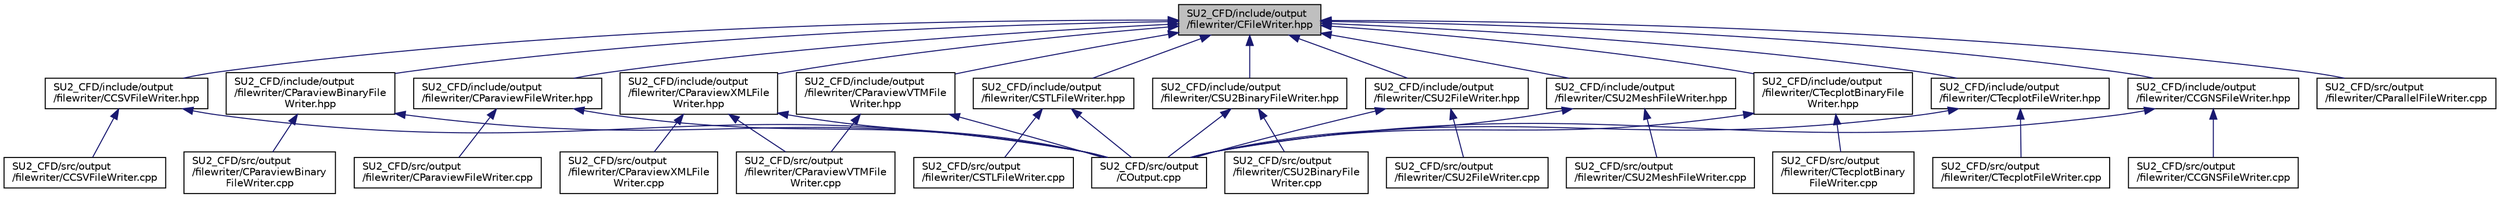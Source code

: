digraph "SU2_CFD/include/output/filewriter/CFileWriter.hpp"
{
 // LATEX_PDF_SIZE
  edge [fontname="Helvetica",fontsize="10",labelfontname="Helvetica",labelfontsize="10"];
  node [fontname="Helvetica",fontsize="10",shape=record];
  Node1 [label="SU2_CFD/include/output\l/filewriter/CFileWriter.hpp",height=0.2,width=0.4,color="black", fillcolor="grey75", style="filled", fontcolor="black",tooltip="Headers fo the file writer class."];
  Node1 -> Node2 [dir="back",color="midnightblue",fontsize="10",style="solid",fontname="Helvetica"];
  Node2 [label="SU2_CFD/include/output\l/filewriter/CCGNSFileWriter.hpp",height=0.2,width=0.4,color="black", fillcolor="white", style="filled",URL="$CCGNSFileWriter_8hpp.html",tooltip="Headers for CGNS file writer class."];
  Node2 -> Node3 [dir="back",color="midnightblue",fontsize="10",style="solid",fontname="Helvetica"];
  Node3 [label="SU2_CFD/src/output\l/COutput.cpp",height=0.2,width=0.4,color="black", fillcolor="white", style="filled",URL="$COutput_8cpp.html",tooltip="Main subroutines for output solver information."];
  Node2 -> Node4 [dir="back",color="midnightblue",fontsize="10",style="solid",fontname="Helvetica"];
  Node4 [label="SU2_CFD/src/output\l/filewriter/CCGNSFileWriter.cpp",height=0.2,width=0.4,color="black", fillcolor="white", style="filled",URL="$CCGNSFileWriter_8cpp.html",tooltip="Filewriter class for CGNS format."];
  Node1 -> Node5 [dir="back",color="midnightblue",fontsize="10",style="solid",fontname="Helvetica"];
  Node5 [label="SU2_CFD/include/output\l/filewriter/CCSVFileWriter.hpp",height=0.2,width=0.4,color="black", fillcolor="white", style="filled",URL="$CCSVFileWriter_8hpp.html",tooltip="Headers fo the CSV file writer class."];
  Node5 -> Node3 [dir="back",color="midnightblue",fontsize="10",style="solid",fontname="Helvetica"];
  Node5 -> Node6 [dir="back",color="midnightblue",fontsize="10",style="solid",fontname="Helvetica"];
  Node6 [label="SU2_CFD/src/output\l/filewriter/CCSVFileWriter.cpp",height=0.2,width=0.4,color="black", fillcolor="white", style="filled",URL="$CCSVFileWriter_8cpp.html",tooltip="CSV Writer output class."];
  Node1 -> Node7 [dir="back",color="midnightblue",fontsize="10",style="solid",fontname="Helvetica"];
  Node7 [label="SU2_CFD/include/output\l/filewriter/CParaviewBinaryFile\lWriter.hpp",height=0.2,width=0.4,color="black", fillcolor="white", style="filled",URL="$CParaviewBinaryFileWriter_8hpp.html",tooltip="Headers fo paraview binary file writer class."];
  Node7 -> Node3 [dir="back",color="midnightblue",fontsize="10",style="solid",fontname="Helvetica"];
  Node7 -> Node8 [dir="back",color="midnightblue",fontsize="10",style="solid",fontname="Helvetica"];
  Node8 [label="SU2_CFD/src/output\l/filewriter/CParaviewBinary\lFileWriter.cpp",height=0.2,width=0.4,color="black", fillcolor="white", style="filled",URL="$CParaviewBinaryFileWriter_8cpp.html",tooltip="Filewriter class for Paraview binary format."];
  Node1 -> Node9 [dir="back",color="midnightblue",fontsize="10",style="solid",fontname="Helvetica"];
  Node9 [label="SU2_CFD/include/output\l/filewriter/CParaviewFileWriter.hpp",height=0.2,width=0.4,color="black", fillcolor="white", style="filled",URL="$CParaviewFileWriter_8hpp.html",tooltip="Headers fo the paraview file writer class."];
  Node9 -> Node3 [dir="back",color="midnightblue",fontsize="10",style="solid",fontname="Helvetica"];
  Node9 -> Node10 [dir="back",color="midnightblue",fontsize="10",style="solid",fontname="Helvetica"];
  Node10 [label="SU2_CFD/src/output\l/filewriter/CParaviewFileWriter.cpp",height=0.2,width=0.4,color="black", fillcolor="white", style="filled",URL="$CParaviewFileWriter_8cpp.html",tooltip="Filewriter class for Paraview ASCII format."];
  Node1 -> Node11 [dir="back",color="midnightblue",fontsize="10",style="solid",fontname="Helvetica"];
  Node11 [label="SU2_CFD/include/output\l/filewriter/CParaviewVTMFile\lWriter.hpp",height=0.2,width=0.4,color="black", fillcolor="white", style="filled",URL="$CParaviewVTMFileWriter_8hpp.html",tooltip="Headers fo paraview binary file writer class."];
  Node11 -> Node3 [dir="back",color="midnightblue",fontsize="10",style="solid",fontname="Helvetica"];
  Node11 -> Node12 [dir="back",color="midnightblue",fontsize="10",style="solid",fontname="Helvetica"];
  Node12 [label="SU2_CFD/src/output\l/filewriter/CParaviewVTMFile\lWriter.cpp",height=0.2,width=0.4,color="black", fillcolor="white", style="filled",URL="$CParaviewVTMFileWriter_8cpp.html",tooltip="Filewriter class for Paraview binary format."];
  Node1 -> Node13 [dir="back",color="midnightblue",fontsize="10",style="solid",fontname="Helvetica"];
  Node13 [label="SU2_CFD/include/output\l/filewriter/CParaviewXMLFile\lWriter.hpp",height=0.2,width=0.4,color="black", fillcolor="white", style="filled",URL="$CParaviewXMLFileWriter_8hpp.html",tooltip="Headers fo paraview binary file writer class."];
  Node13 -> Node3 [dir="back",color="midnightblue",fontsize="10",style="solid",fontname="Helvetica"];
  Node13 -> Node12 [dir="back",color="midnightblue",fontsize="10",style="solid",fontname="Helvetica"];
  Node13 -> Node14 [dir="back",color="midnightblue",fontsize="10",style="solid",fontname="Helvetica"];
  Node14 [label="SU2_CFD/src/output\l/filewriter/CParaviewXMLFile\lWriter.cpp",height=0.2,width=0.4,color="black", fillcolor="white", style="filled",URL="$CParaviewXMLFileWriter_8cpp.html",tooltip="Filewriter class for Paraview binary format."];
  Node1 -> Node15 [dir="back",color="midnightblue",fontsize="10",style="solid",fontname="Helvetica"];
  Node15 [label="SU2_CFD/include/output\l/filewriter/CSTLFileWriter.hpp",height=0.2,width=0.4,color="black", fillcolor="white", style="filled",URL="$CSTLFileWriter_8hpp.html",tooltip="Headers fo the STL file writer class."];
  Node15 -> Node3 [dir="back",color="midnightblue",fontsize="10",style="solid",fontname="Helvetica"];
  Node15 -> Node16 [dir="back",color="midnightblue",fontsize="10",style="solid",fontname="Helvetica"];
  Node16 [label="SU2_CFD/src/output\l/filewriter/CSTLFileWriter.cpp",height=0.2,width=0.4,color="black", fillcolor="white", style="filled",URL="$CSTLFileWriter_8cpp.html",tooltip="STL Writer output class."];
  Node1 -> Node17 [dir="back",color="midnightblue",fontsize="10",style="solid",fontname="Helvetica"];
  Node17 [label="SU2_CFD/include/output\l/filewriter/CSU2BinaryFileWriter.hpp",height=0.2,width=0.4,color="black", fillcolor="white", style="filled",URL="$CSU2BinaryFileWriter_8hpp.html",tooltip="Headers fo the SU2 binary file writer class."];
  Node17 -> Node3 [dir="back",color="midnightblue",fontsize="10",style="solid",fontname="Helvetica"];
  Node17 -> Node18 [dir="back",color="midnightblue",fontsize="10",style="solid",fontname="Helvetica"];
  Node18 [label="SU2_CFD/src/output\l/filewriter/CSU2BinaryFile\lWriter.cpp",height=0.2,width=0.4,color="black", fillcolor="white", style="filled",URL="$CSU2BinaryFileWriter_8cpp.html",tooltip="Filewriter class SU2 native binary format."];
  Node1 -> Node19 [dir="back",color="midnightblue",fontsize="10",style="solid",fontname="Helvetica"];
  Node19 [label="SU2_CFD/include/output\l/filewriter/CSU2FileWriter.hpp",height=0.2,width=0.4,color="black", fillcolor="white", style="filled",URL="$CSU2FileWriter_8hpp.html",tooltip="Headers fo the CSV file writer class."];
  Node19 -> Node3 [dir="back",color="midnightblue",fontsize="10",style="solid",fontname="Helvetica"];
  Node19 -> Node20 [dir="back",color="midnightblue",fontsize="10",style="solid",fontname="Helvetica"];
  Node20 [label="SU2_CFD/src/output\l/filewriter/CSU2FileWriter.cpp",height=0.2,width=0.4,color="black", fillcolor="white", style="filled",URL="$CSU2FileWriter_8cpp.html",tooltip="Filewriter class SU2 native ASCII (CSV) format."];
  Node1 -> Node21 [dir="back",color="midnightblue",fontsize="10",style="solid",fontname="Helvetica"];
  Node21 [label="SU2_CFD/include/output\l/filewriter/CSU2MeshFileWriter.hpp",height=0.2,width=0.4,color="black", fillcolor="white", style="filled",URL="$CSU2MeshFileWriter_8hpp.html",tooltip="Headers fo the CSV file writer class."];
  Node21 -> Node3 [dir="back",color="midnightblue",fontsize="10",style="solid",fontname="Helvetica"];
  Node21 -> Node22 [dir="back",color="midnightblue",fontsize="10",style="solid",fontname="Helvetica"];
  Node22 [label="SU2_CFD/src/output\l/filewriter/CSU2MeshFileWriter.cpp",height=0.2,width=0.4,color="black", fillcolor="white", style="filled",URL="$CSU2MeshFileWriter_8cpp.html",tooltip="Filewriter class SU2 native mesh format."];
  Node1 -> Node23 [dir="back",color="midnightblue",fontsize="10",style="solid",fontname="Helvetica"];
  Node23 [label="SU2_CFD/include/output\l/filewriter/CTecplotBinaryFile\lWriter.hpp",height=0.2,width=0.4,color="black", fillcolor="white", style="filled",URL="$CTecplotBinaryFileWriter_8hpp.html",tooltip="Headers fo the tecplot binary writer class."];
  Node23 -> Node3 [dir="back",color="midnightblue",fontsize="10",style="solid",fontname="Helvetica"];
  Node23 -> Node24 [dir="back",color="midnightblue",fontsize="10",style="solid",fontname="Helvetica"];
  Node24 [label="SU2_CFD/src/output\l/filewriter/CTecplotBinary\lFileWriter.cpp",height=0.2,width=0.4,color="black", fillcolor="white", style="filled",URL="$CTecplotBinaryFileWriter_8cpp.html",tooltip="Filewriter class for Tecplot binary format."];
  Node1 -> Node25 [dir="back",color="midnightblue",fontsize="10",style="solid",fontname="Helvetica"];
  Node25 [label="SU2_CFD/include/output\l/filewriter/CTecplotFileWriter.hpp",height=0.2,width=0.4,color="black", fillcolor="white", style="filled",URL="$CTecplotFileWriter_8hpp.html",tooltip="Headers fo the tecplot ASCII writer class."];
  Node25 -> Node3 [dir="back",color="midnightblue",fontsize="10",style="solid",fontname="Helvetica"];
  Node25 -> Node26 [dir="back",color="midnightblue",fontsize="10",style="solid",fontname="Helvetica"];
  Node26 [label="SU2_CFD/src/output\l/filewriter/CTecplotFileWriter.cpp",height=0.2,width=0.4,color="black", fillcolor="white", style="filled",URL="$CTecplotFileWriter_8cpp.html",tooltip="Filewriter class for Tecplot ASCII format."];
  Node1 -> Node27 [dir="back",color="midnightblue",fontsize="10",style="solid",fontname="Helvetica"];
  Node27 [label="SU2_CFD/src/output\l/filewriter/CParallelFileWriter.cpp",height=0.2,width=0.4,color="black", fillcolor="white", style="filled",URL="$CParallelFileWriter_8cpp.html",tooltip="Filewriter base class."];
}
